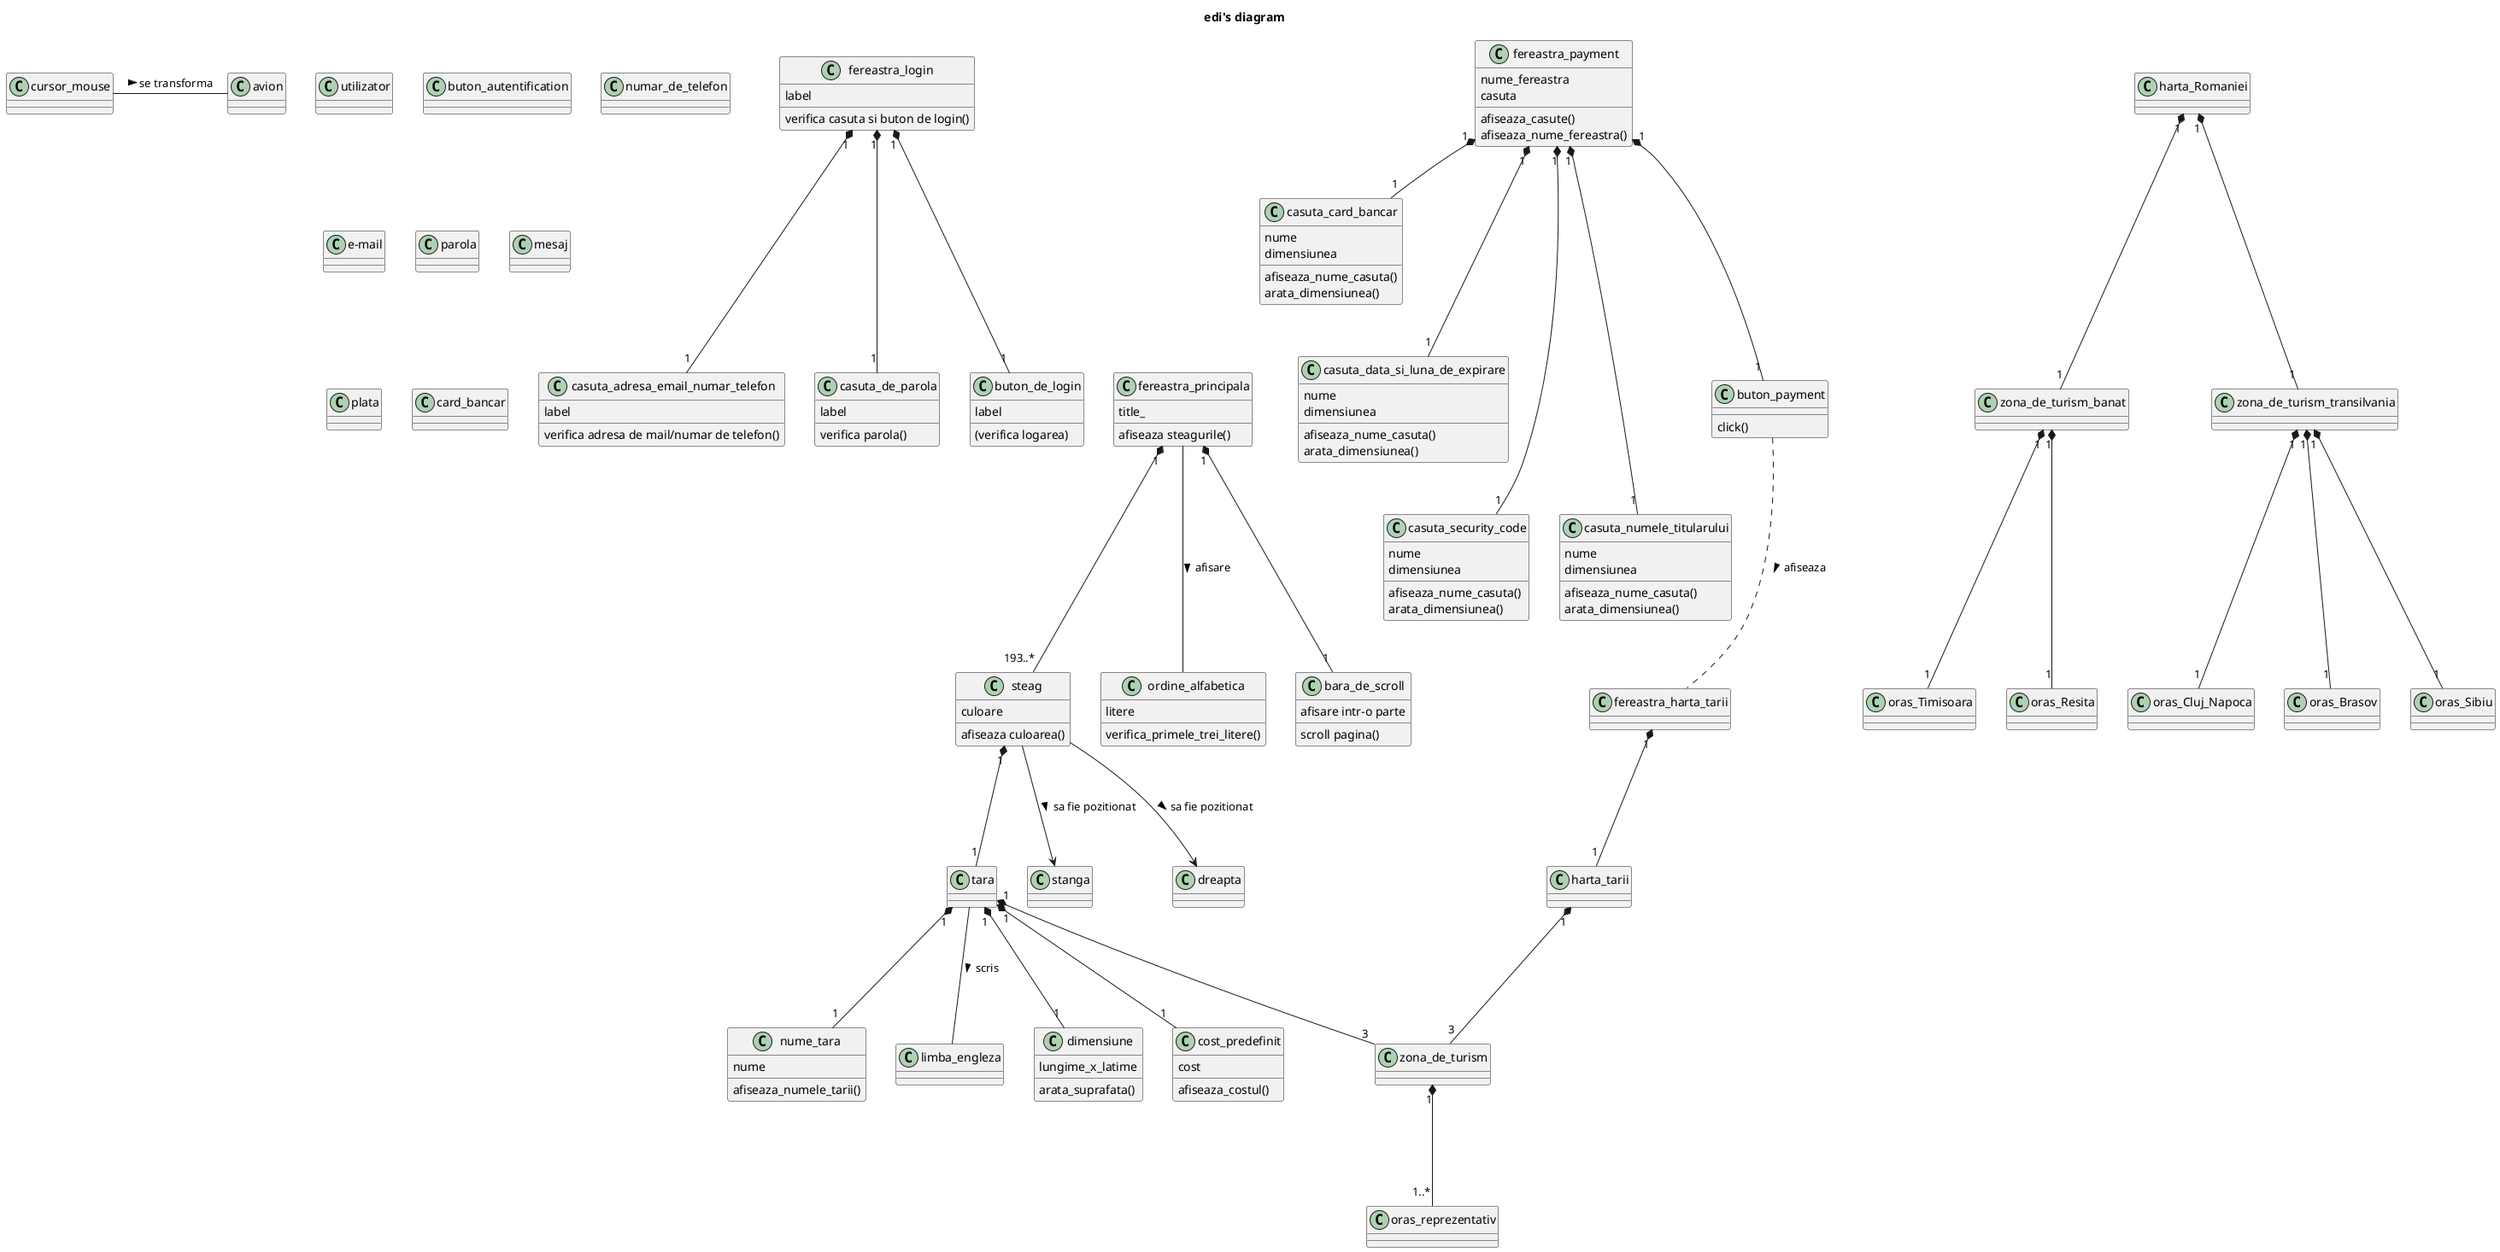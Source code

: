@startuml
title edi's diagram

class utilizator {}
class buton_autentification {}
class fereastra_login {
label
verifica casuta si buton de login()
}
class casuta_adresa_email_numar_telefon {
label
verifica adresa de mail/numar de telefon()
}
class casuta_de_parola {
label
verifica parola()
}
class buton_de_login {
label
(verifica logarea)
}

fereastra_login "1"*--- "1" casuta_adresa_email_numar_telefon
fereastra_login "1"*--- "1" casuta_de_parola
fereastra_login "1"*--- "1" buton_de_login

class utilizator {}
class numar_de_telefon {}
class e-mail {}
class parola {}
class mesaj {}

class utilizator {}
class e-mail {}
class numar_de_telefon {}
class fereastra_principala {
title_
afiseaza steagurile()
}
class steag {
culoare
afiseaza culoarea()
}
class nume_tara {
nume
afiseaza_numele_tarii()
}
class tara {
}
class ordine_alfabetica {
litere
verifica_primele_trei_litere()

}
class stanga {}
class dreapta {}
class limba_engleza {}
fereastra_principala "1"*--- "193..*"steag
fereastra_principala --- ordine_alfabetica : afisare >
steag ---> stanga : sa fie pozitionat >
steag ---> dreapta : sa fie pozitionat >
tara --- limba_engleza : scris >
steag "1"*--- "1"tara

class bara_de_scroll {
afisare intr-o parte
scroll pagina()
}
class cursor_mouse {}
class avion {}
fereastra_principala "1"*---"1" bara_de_scroll
cursor_mouse - avion :> se transforma

class fereastra_payment {
nume_fereastra
casuta
afiseaza_casute()
afiseaza_nume_fereastra()
}
class plata {}
class dimensiune {
lungime_x_latime
arata_suprafata()
}
class card_bancar {}
class cost_predefinit {
cost
afiseaza_costul()
}
class zona_de_turism {}
class casuta_card_bancar {
nume
dimensiunea
afiseaza_nume_casuta()
arata_dimensiunea()
}
class casuta_data_si_luna_de_expirare {
nume
dimensiunea
afiseaza_nume_casuta()
arata_dimensiunea()
}
class casuta_security_code {
nume
dimensiunea
afiseaza_nume_casuta()
arata_dimensiunea()
}
class casuta_numele_titularului {
nume
dimensiunea
afiseaza_nume_casuta()
arata_dimensiunea()
}
class buton_payment {

click()
}

fereastra_payment "1" *-- "1" casuta_card_bancar
fereastra_payment "1" *--- "1" casuta_data_si_luna_de_expirare
fereastra_payment "1" *---- "1" casuta_security_code
fereastra_payment "1" *---- "1" casuta_numele_titularului
fereastra_payment "1" *--- "1" buton_payment
tara "1" *--- "3" zona_de_turism
tara "1" *--- "1" cost_predefinit
tara "1" *--- "1" dimensiune
tara "1" *--- "1" nume_tara

class fereastra_harta_tarii {

}
class harta_tarii {}
class harta_Romaniei {}
class zona_de_turism_banat {}
class zona_de_turism_transilvania {}
class oras_reprezentativ {}
class oras_Timisoara {}
class oras_Resita {}
class oras_Cluj_Napoca {}
class oras_Brasov
class oras_Sibiu {}

buton_payment ... fereastra_harta_tarii : afiseaza >
fereastra_harta_tarii "1"*---"1" harta_tarii
harta_tarii "1" *--- "3" zona_de_turism
harta_Romaniei "1" *--- "1" zona_de_turism_banat
harta_Romaniei "1" *--- "1" zona_de_turism_transilvania

zona_de_turism "1" *--- "1..*" oras_reprezentativ
zona_de_turism_banat "1" *--- "1" oras_Timisoara
zona_de_turism_banat "1" *--- "1" oras_Resita
zona_de_turism_transilvania "1" *--- "1" oras_Cluj_Napoca
zona_de_turism_transilvania "1" *--- "1" oras_Brasov
zona_de_turism_transilvania "1" *--- "1" oras_Sibiu



@enduml